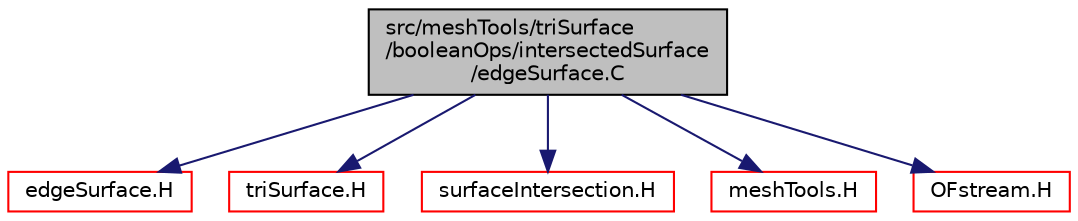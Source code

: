 digraph "src/meshTools/triSurface/booleanOps/intersectedSurface/edgeSurface.C"
{
  bgcolor="transparent";
  edge [fontname="Helvetica",fontsize="10",labelfontname="Helvetica",labelfontsize="10"];
  node [fontname="Helvetica",fontsize="10",shape=record];
  Node0 [label="src/meshTools/triSurface\l/booleanOps/intersectedSurface\l/edgeSurface.C",height=0.2,width=0.4,color="black", fillcolor="grey75", style="filled", fontcolor="black"];
  Node0 -> Node1 [color="midnightblue",fontsize="10",style="solid",fontname="Helvetica"];
  Node1 [label="edgeSurface.H",height=0.2,width=0.4,color="red",URL="$a08876.html"];
  Node0 -> Node151 [color="midnightblue",fontsize="10",style="solid",fontname="Helvetica"];
  Node151 [label="triSurface.H",height=0.2,width=0.4,color="red",URL="$a17525.html"];
  Node0 -> Node181 [color="midnightblue",fontsize="10",style="solid",fontname="Helvetica"];
  Node181 [label="surfaceIntersection.H",height=0.2,width=0.4,color="red",URL="$a08894.html"];
  Node0 -> Node185 [color="midnightblue",fontsize="10",style="solid",fontname="Helvetica"];
  Node185 [label="meshTools.H",height=0.2,width=0.4,color="red",URL="$a08357.html"];
  Node0 -> Node192 [color="midnightblue",fontsize="10",style="solid",fontname="Helvetica"];
  Node192 [label="OFstream.H",height=0.2,width=0.4,color="red",URL="$a09791.html"];
}
